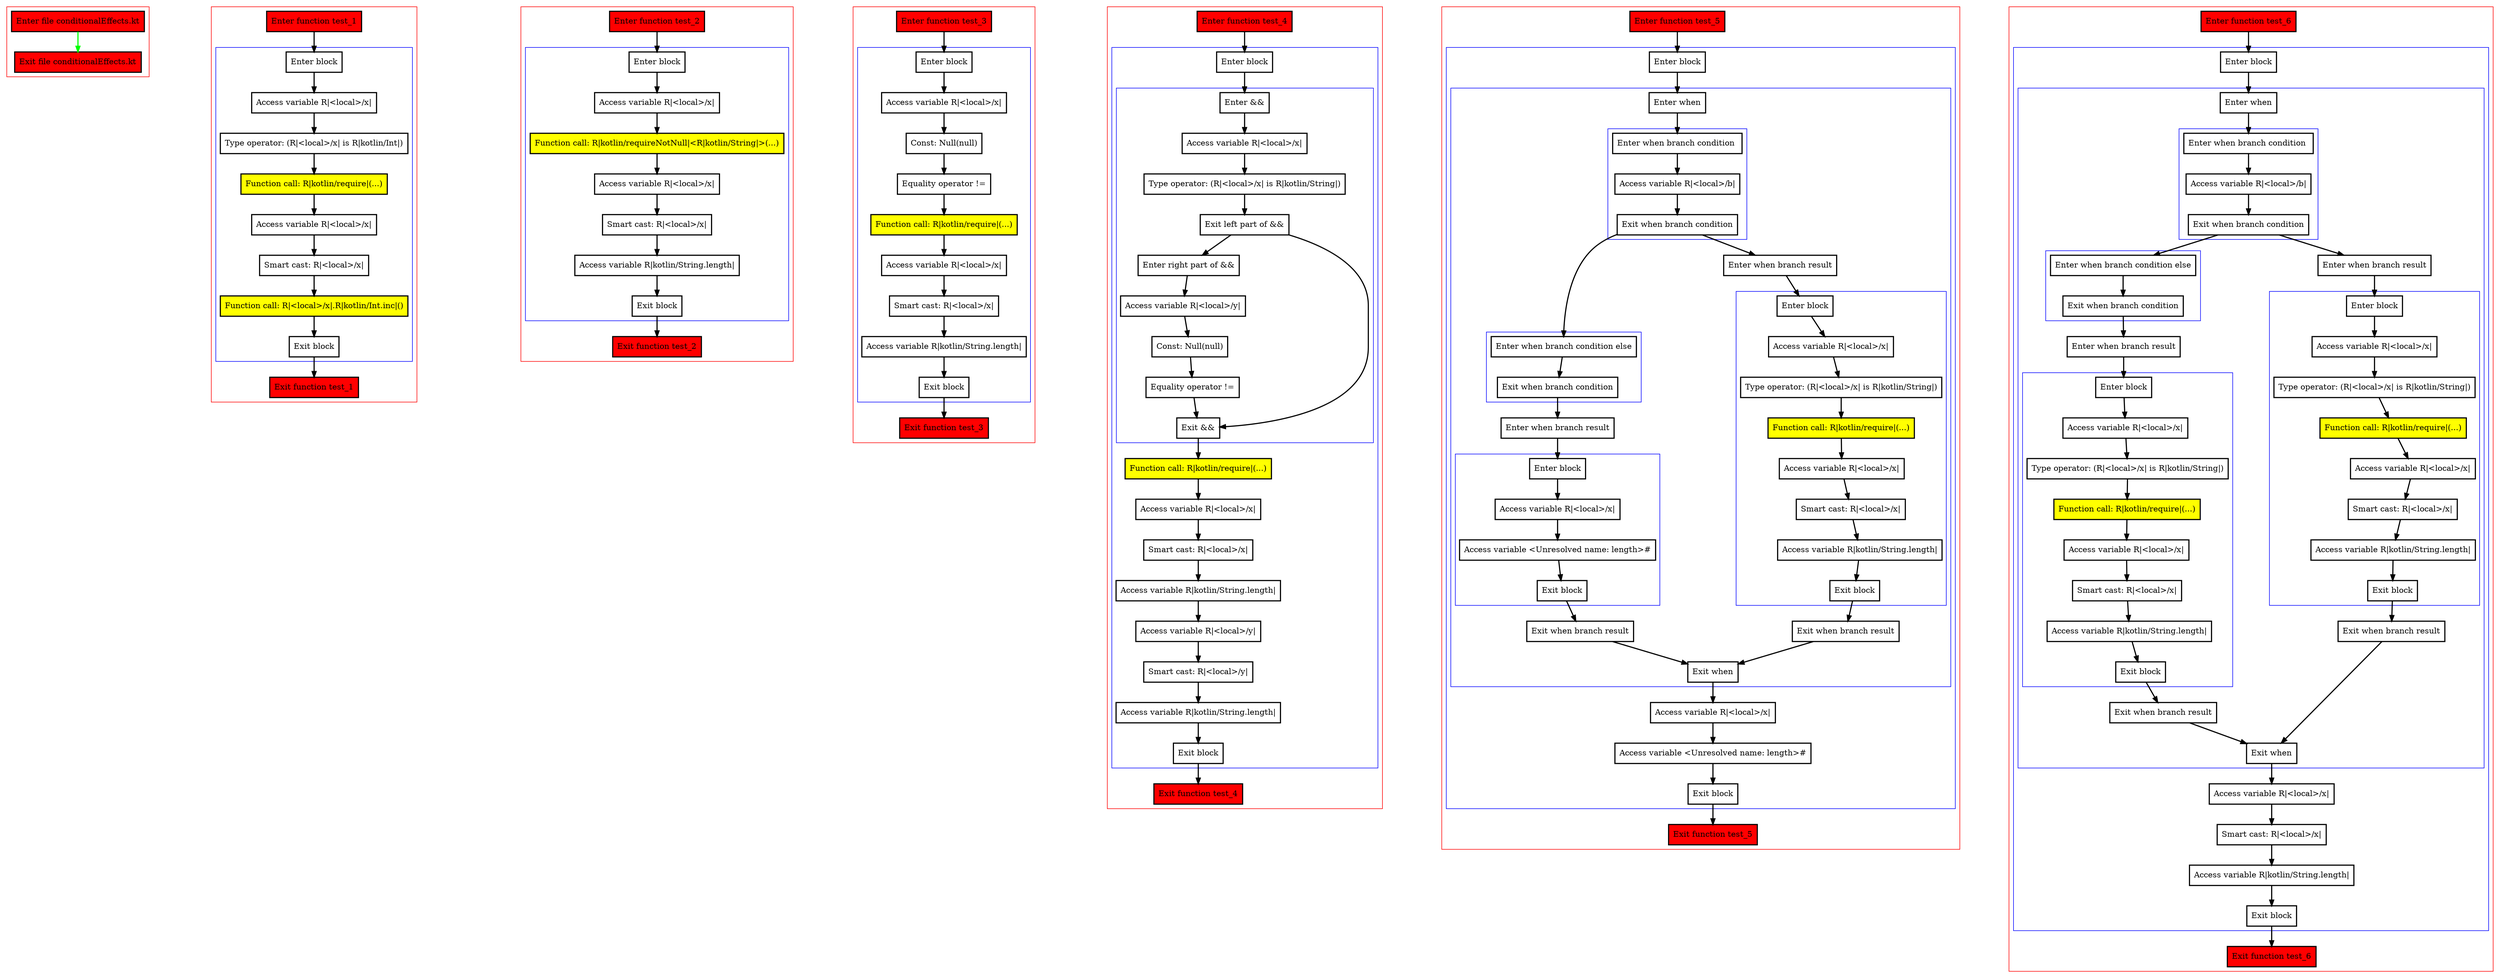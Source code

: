 digraph conditionalEffects_kt {
    graph [nodesep=3]
    node [shape=box penwidth=2]
    edge [penwidth=2]

    subgraph cluster_0 {
        color=red
        0 [label="Enter file conditionalEffects.kt" style="filled" fillcolor=red];
        1 [label="Exit file conditionalEffects.kt" style="filled" fillcolor=red];
    }
    0 -> {1} [color=green];

    subgraph cluster_1 {
        color=red
        2 [label="Enter function test_1" style="filled" fillcolor=red];
        subgraph cluster_2 {
            color=blue
            3 [label="Enter block"];
            4 [label="Access variable R|<local>/x|"];
            5 [label="Type operator: (R|<local>/x| is R|kotlin/Int|)"];
            6 [label="Function call: R|kotlin/require|(...)" style="filled" fillcolor=yellow];
            7 [label="Access variable R|<local>/x|"];
            8 [label="Smart cast: R|<local>/x|"];
            9 [label="Function call: R|<local>/x|.R|kotlin/Int.inc|()" style="filled" fillcolor=yellow];
            10 [label="Exit block"];
        }
        11 [label="Exit function test_1" style="filled" fillcolor=red];
    }
    2 -> {3};
    3 -> {4};
    4 -> {5};
    5 -> {6};
    6 -> {7};
    7 -> {8};
    8 -> {9};
    9 -> {10};
    10 -> {11};

    subgraph cluster_3 {
        color=red
        12 [label="Enter function test_2" style="filled" fillcolor=red];
        subgraph cluster_4 {
            color=blue
            13 [label="Enter block"];
            14 [label="Access variable R|<local>/x|"];
            15 [label="Function call: R|kotlin/requireNotNull|<R|kotlin/String|>(...)" style="filled" fillcolor=yellow];
            16 [label="Access variable R|<local>/x|"];
            17 [label="Smart cast: R|<local>/x|"];
            18 [label="Access variable R|kotlin/String.length|"];
            19 [label="Exit block"];
        }
        20 [label="Exit function test_2" style="filled" fillcolor=red];
    }
    12 -> {13};
    13 -> {14};
    14 -> {15};
    15 -> {16};
    16 -> {17};
    17 -> {18};
    18 -> {19};
    19 -> {20};

    subgraph cluster_5 {
        color=red
        21 [label="Enter function test_3" style="filled" fillcolor=red];
        subgraph cluster_6 {
            color=blue
            22 [label="Enter block"];
            23 [label="Access variable R|<local>/x|"];
            24 [label="Const: Null(null)"];
            25 [label="Equality operator !="];
            26 [label="Function call: R|kotlin/require|(...)" style="filled" fillcolor=yellow];
            27 [label="Access variable R|<local>/x|"];
            28 [label="Smart cast: R|<local>/x|"];
            29 [label="Access variable R|kotlin/String.length|"];
            30 [label="Exit block"];
        }
        31 [label="Exit function test_3" style="filled" fillcolor=red];
    }
    21 -> {22};
    22 -> {23};
    23 -> {24};
    24 -> {25};
    25 -> {26};
    26 -> {27};
    27 -> {28};
    28 -> {29};
    29 -> {30};
    30 -> {31};

    subgraph cluster_7 {
        color=red
        32 [label="Enter function test_4" style="filled" fillcolor=red];
        subgraph cluster_8 {
            color=blue
            33 [label="Enter block"];
            subgraph cluster_9 {
                color=blue
                34 [label="Enter &&"];
                35 [label="Access variable R|<local>/x|"];
                36 [label="Type operator: (R|<local>/x| is R|kotlin/String|)"];
                37 [label="Exit left part of &&"];
                38 [label="Enter right part of &&"];
                39 [label="Access variable R|<local>/y|"];
                40 [label="Const: Null(null)"];
                41 [label="Equality operator !="];
                42 [label="Exit &&"];
            }
            43 [label="Function call: R|kotlin/require|(...)" style="filled" fillcolor=yellow];
            44 [label="Access variable R|<local>/x|"];
            45 [label="Smart cast: R|<local>/x|"];
            46 [label="Access variable R|kotlin/String.length|"];
            47 [label="Access variable R|<local>/y|"];
            48 [label="Smart cast: R|<local>/y|"];
            49 [label="Access variable R|kotlin/String.length|"];
            50 [label="Exit block"];
        }
        51 [label="Exit function test_4" style="filled" fillcolor=red];
    }
    32 -> {33};
    33 -> {34};
    34 -> {35};
    35 -> {36};
    36 -> {37};
    37 -> {38 42};
    38 -> {39};
    39 -> {40};
    40 -> {41};
    41 -> {42};
    42 -> {43};
    43 -> {44};
    44 -> {45};
    45 -> {46};
    46 -> {47};
    47 -> {48};
    48 -> {49};
    49 -> {50};
    50 -> {51};

    subgraph cluster_10 {
        color=red
        52 [label="Enter function test_5" style="filled" fillcolor=red];
        subgraph cluster_11 {
            color=blue
            53 [label="Enter block"];
            subgraph cluster_12 {
                color=blue
                54 [label="Enter when"];
                subgraph cluster_13 {
                    color=blue
                    55 [label="Enter when branch condition "];
                    56 [label="Access variable R|<local>/b|"];
                    57 [label="Exit when branch condition"];
                }
                subgraph cluster_14 {
                    color=blue
                    58 [label="Enter when branch condition else"];
                    59 [label="Exit when branch condition"];
                }
                60 [label="Enter when branch result"];
                subgraph cluster_15 {
                    color=blue
                    61 [label="Enter block"];
                    62 [label="Access variable R|<local>/x|"];
                    63 [label="Access variable <Unresolved name: length>#"];
                    64 [label="Exit block"];
                }
                65 [label="Exit when branch result"];
                66 [label="Enter when branch result"];
                subgraph cluster_16 {
                    color=blue
                    67 [label="Enter block"];
                    68 [label="Access variable R|<local>/x|"];
                    69 [label="Type operator: (R|<local>/x| is R|kotlin/String|)"];
                    70 [label="Function call: R|kotlin/require|(...)" style="filled" fillcolor=yellow];
                    71 [label="Access variable R|<local>/x|"];
                    72 [label="Smart cast: R|<local>/x|"];
                    73 [label="Access variable R|kotlin/String.length|"];
                    74 [label="Exit block"];
                }
                75 [label="Exit when branch result"];
                76 [label="Exit when"];
            }
            77 [label="Access variable R|<local>/x|"];
            78 [label="Access variable <Unresolved name: length>#"];
            79 [label="Exit block"];
        }
        80 [label="Exit function test_5" style="filled" fillcolor=red];
    }
    52 -> {53};
    53 -> {54};
    54 -> {55};
    55 -> {56};
    56 -> {57};
    57 -> {58 66};
    58 -> {59};
    59 -> {60};
    60 -> {61};
    61 -> {62};
    62 -> {63};
    63 -> {64};
    64 -> {65};
    65 -> {76};
    66 -> {67};
    67 -> {68};
    68 -> {69};
    69 -> {70};
    70 -> {71};
    71 -> {72};
    72 -> {73};
    73 -> {74};
    74 -> {75};
    75 -> {76};
    76 -> {77};
    77 -> {78};
    78 -> {79};
    79 -> {80};

    subgraph cluster_17 {
        color=red
        81 [label="Enter function test_6" style="filled" fillcolor=red];
        subgraph cluster_18 {
            color=blue
            82 [label="Enter block"];
            subgraph cluster_19 {
                color=blue
                83 [label="Enter when"];
                subgraph cluster_20 {
                    color=blue
                    84 [label="Enter when branch condition "];
                    85 [label="Access variable R|<local>/b|"];
                    86 [label="Exit when branch condition"];
                }
                subgraph cluster_21 {
                    color=blue
                    87 [label="Enter when branch condition else"];
                    88 [label="Exit when branch condition"];
                }
                89 [label="Enter when branch result"];
                subgraph cluster_22 {
                    color=blue
                    90 [label="Enter block"];
                    91 [label="Access variable R|<local>/x|"];
                    92 [label="Type operator: (R|<local>/x| is R|kotlin/String|)"];
                    93 [label="Function call: R|kotlin/require|(...)" style="filled" fillcolor=yellow];
                    94 [label="Access variable R|<local>/x|"];
                    95 [label="Smart cast: R|<local>/x|"];
                    96 [label="Access variable R|kotlin/String.length|"];
                    97 [label="Exit block"];
                }
                98 [label="Exit when branch result"];
                99 [label="Enter when branch result"];
                subgraph cluster_23 {
                    color=blue
                    100 [label="Enter block"];
                    101 [label="Access variable R|<local>/x|"];
                    102 [label="Type operator: (R|<local>/x| is R|kotlin/String|)"];
                    103 [label="Function call: R|kotlin/require|(...)" style="filled" fillcolor=yellow];
                    104 [label="Access variable R|<local>/x|"];
                    105 [label="Smart cast: R|<local>/x|"];
                    106 [label="Access variable R|kotlin/String.length|"];
                    107 [label="Exit block"];
                }
                108 [label="Exit when branch result"];
                109 [label="Exit when"];
            }
            110 [label="Access variable R|<local>/x|"];
            111 [label="Smart cast: R|<local>/x|"];
            112 [label="Access variable R|kotlin/String.length|"];
            113 [label="Exit block"];
        }
        114 [label="Exit function test_6" style="filled" fillcolor=red];
    }
    81 -> {82};
    82 -> {83};
    83 -> {84};
    84 -> {85};
    85 -> {86};
    86 -> {87 99};
    87 -> {88};
    88 -> {89};
    89 -> {90};
    90 -> {91};
    91 -> {92};
    92 -> {93};
    93 -> {94};
    94 -> {95};
    95 -> {96};
    96 -> {97};
    97 -> {98};
    98 -> {109};
    99 -> {100};
    100 -> {101};
    101 -> {102};
    102 -> {103};
    103 -> {104};
    104 -> {105};
    105 -> {106};
    106 -> {107};
    107 -> {108};
    108 -> {109};
    109 -> {110};
    110 -> {111};
    111 -> {112};
    112 -> {113};
    113 -> {114};

}
